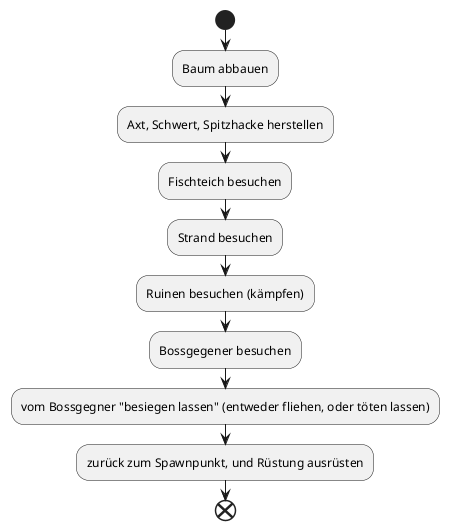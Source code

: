@startuml
start
:Baum abbauen;
:Axt, Schwert, Spitzhacke herstellen;
:Fischteich besuchen;
:Strand besuchen;
:Ruinen besuchen (kämpfen);
:Bossgegener besuchen;
:vom Bossgegner "besiegen lassen" (entweder fliehen, oder töten lassen);
:zurück zum Spawnpunkt, und Rüstung ausrüsten;
end
@enduml